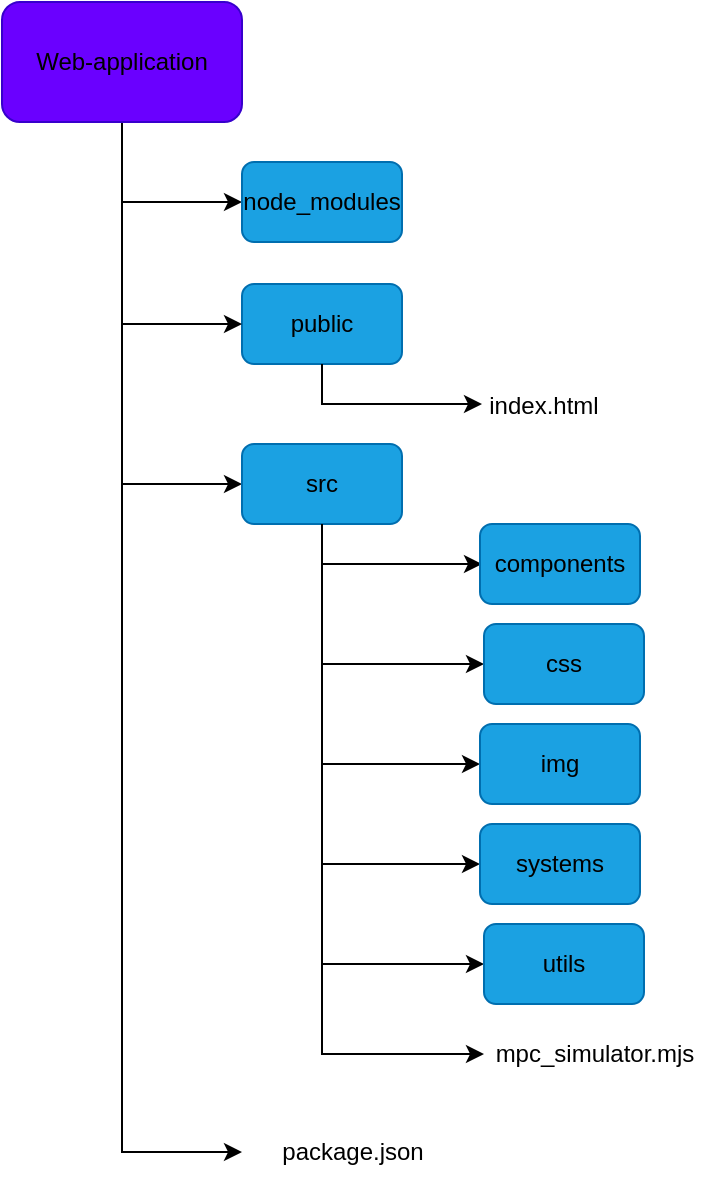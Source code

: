 <mxfile version="21.3.4" type="github">
  <diagram name="Page-1" id="dzSScwYg1bDkqWowjRY6">
    <mxGraphModel dx="1360" dy="915" grid="1" gridSize="10" guides="1" tooltips="1" connect="1" arrows="1" fold="1" page="1" pageScale="1" pageWidth="850" pageHeight="1100" math="0" shadow="0">
      <root>
        <mxCell id="0" />
        <mxCell id="1" parent="0" />
        <mxCell id="tRwjkaypRiieognHgRcq-1" value="&lt;font color=&quot;#000000&quot;&gt;public&lt;/font&gt;" style="rounded=1;whiteSpace=wrap;html=1;fillColor=#1ba1e2;fontColor=#ffffff;strokeColor=#006EAF;" vertex="1" parent="1">
          <mxGeometry x="160" y="221" width="80" height="40" as="geometry" />
        </mxCell>
        <mxCell id="tRwjkaypRiieognHgRcq-2" value="" style="endArrow=classic;html=1;rounded=0;exitX=0.5;exitY=1;exitDx=0;exitDy=0;" edge="1" parent="1" source="tRwjkaypRiieognHgRcq-1">
          <mxGeometry width="50" height="50" relative="1" as="geometry">
            <mxPoint x="310" y="451" as="sourcePoint" />
            <mxPoint x="280" y="281" as="targetPoint" />
            <Array as="points">
              <mxPoint x="200" y="281" />
            </Array>
          </mxGeometry>
        </mxCell>
        <mxCell id="tRwjkaypRiieognHgRcq-3" value="&lt;div&gt;index.html&lt;/div&gt;" style="text;html=1;strokeColor=none;fillColor=none;align=center;verticalAlign=middle;whiteSpace=wrap;rounded=0;" vertex="1" parent="1">
          <mxGeometry x="281" y="267" width="60" height="30" as="geometry" />
        </mxCell>
        <mxCell id="tRwjkaypRiieognHgRcq-5" value="mpc_simulator.mjs" style="text;html=1;strokeColor=none;fillColor=none;align=center;verticalAlign=middle;whiteSpace=wrap;rounded=0;" vertex="1" parent="1">
          <mxGeometry x="281" y="591" width="111" height="30" as="geometry" />
        </mxCell>
        <mxCell id="tRwjkaypRiieognHgRcq-6" style="edgeStyle=orthogonalEdgeStyle;rounded=0;orthogonalLoop=1;jettySize=auto;html=1;exitX=0.5;exitY=1;exitDx=0;exitDy=0;entryX=0;entryY=0.5;entryDx=0;entryDy=0;" edge="1" parent="1" source="tRwjkaypRiieognHgRcq-10" target="tRwjkaypRiieognHgRcq-1">
          <mxGeometry relative="1" as="geometry" />
        </mxCell>
        <mxCell id="tRwjkaypRiieognHgRcq-8" style="edgeStyle=orthogonalEdgeStyle;rounded=0;orthogonalLoop=1;jettySize=auto;html=1;exitX=0.5;exitY=1;exitDx=0;exitDy=0;entryX=0;entryY=0.5;entryDx=0;entryDy=0;" edge="1" parent="1" source="tRwjkaypRiieognHgRcq-10" target="tRwjkaypRiieognHgRcq-14">
          <mxGeometry relative="1" as="geometry" />
        </mxCell>
        <mxCell id="tRwjkaypRiieognHgRcq-34" style="edgeStyle=orthogonalEdgeStyle;rounded=0;orthogonalLoop=1;jettySize=auto;html=1;exitX=0.5;exitY=1;exitDx=0;exitDy=0;entryX=0;entryY=0.5;entryDx=0;entryDy=0;" edge="1" parent="1" source="tRwjkaypRiieognHgRcq-10" target="tRwjkaypRiieognHgRcq-32">
          <mxGeometry relative="1" as="geometry" />
        </mxCell>
        <mxCell id="tRwjkaypRiieognHgRcq-36" style="edgeStyle=orthogonalEdgeStyle;rounded=0;orthogonalLoop=1;jettySize=auto;html=1;exitX=0.5;exitY=1;exitDx=0;exitDy=0;entryX=0;entryY=0.5;entryDx=0;entryDy=0;" edge="1" parent="1" source="tRwjkaypRiieognHgRcq-10" target="tRwjkaypRiieognHgRcq-35">
          <mxGeometry relative="1" as="geometry" />
        </mxCell>
        <mxCell id="tRwjkaypRiieognHgRcq-10" value="&lt;font color=&quot;#000000&quot;&gt;Web-application&lt;br&gt;&lt;/font&gt;" style="rounded=1;whiteSpace=wrap;html=1;fillColor=#6a00ff;fontColor=#ffffff;strokeColor=#3700CC;" vertex="1" parent="1">
          <mxGeometry x="40" y="80" width="120" height="60" as="geometry" />
        </mxCell>
        <mxCell id="tRwjkaypRiieognHgRcq-27" style="edgeStyle=orthogonalEdgeStyle;rounded=0;orthogonalLoop=1;jettySize=auto;html=1;exitX=0.5;exitY=1;exitDx=0;exitDy=0;entryX=0;entryY=0.5;entryDx=0;entryDy=0;" edge="1" parent="1" source="tRwjkaypRiieognHgRcq-14" target="tRwjkaypRiieognHgRcq-23">
          <mxGeometry relative="1" as="geometry" />
        </mxCell>
        <mxCell id="tRwjkaypRiieognHgRcq-28" style="edgeStyle=orthogonalEdgeStyle;rounded=0;orthogonalLoop=1;jettySize=auto;html=1;exitX=0.5;exitY=1;exitDx=0;exitDy=0;entryX=0;entryY=0.5;entryDx=0;entryDy=0;" edge="1" parent="1" source="tRwjkaypRiieognHgRcq-14" target="tRwjkaypRiieognHgRcq-24">
          <mxGeometry relative="1" as="geometry" />
        </mxCell>
        <mxCell id="tRwjkaypRiieognHgRcq-29" style="edgeStyle=orthogonalEdgeStyle;rounded=0;orthogonalLoop=1;jettySize=auto;html=1;exitX=0.5;exitY=1;exitDx=0;exitDy=0;entryX=0;entryY=0.5;entryDx=0;entryDy=0;" edge="1" parent="1" source="tRwjkaypRiieognHgRcq-14" target="tRwjkaypRiieognHgRcq-25">
          <mxGeometry relative="1" as="geometry" />
        </mxCell>
        <mxCell id="tRwjkaypRiieognHgRcq-30" style="edgeStyle=orthogonalEdgeStyle;rounded=0;orthogonalLoop=1;jettySize=auto;html=1;exitX=0.5;exitY=1;exitDx=0;exitDy=0;entryX=0;entryY=0.5;entryDx=0;entryDy=0;" edge="1" parent="1" source="tRwjkaypRiieognHgRcq-14" target="tRwjkaypRiieognHgRcq-26">
          <mxGeometry relative="1" as="geometry" />
        </mxCell>
        <mxCell id="tRwjkaypRiieognHgRcq-31" style="edgeStyle=orthogonalEdgeStyle;rounded=0;orthogonalLoop=1;jettySize=auto;html=1;exitX=0.5;exitY=1;exitDx=0;exitDy=0;entryX=0;entryY=0.5;entryDx=0;entryDy=0;" edge="1" parent="1" source="tRwjkaypRiieognHgRcq-14" target="tRwjkaypRiieognHgRcq-5">
          <mxGeometry relative="1" as="geometry" />
        </mxCell>
        <mxCell id="tRwjkaypRiieognHgRcq-14" value="&lt;font color=&quot;#000000&quot;&gt;src&lt;/font&gt;" style="rounded=1;whiteSpace=wrap;html=1;fillColor=#1ba1e2;fontColor=#ffffff;strokeColor=#006EAF;" vertex="1" parent="1">
          <mxGeometry x="160" y="301" width="80" height="40" as="geometry" />
        </mxCell>
        <mxCell id="tRwjkaypRiieognHgRcq-15" value="" style="endArrow=classic;html=1;rounded=0;exitX=0.5;exitY=1;exitDx=0;exitDy=0;" edge="1" parent="1" source="tRwjkaypRiieognHgRcq-14">
          <mxGeometry width="50" height="50" relative="1" as="geometry">
            <mxPoint x="310" y="531" as="sourcePoint" />
            <mxPoint x="280" y="361" as="targetPoint" />
            <Array as="points">
              <mxPoint x="200" y="361" />
            </Array>
          </mxGeometry>
        </mxCell>
        <mxCell id="tRwjkaypRiieognHgRcq-22" value="&lt;font color=&quot;#000000&quot;&gt;components&lt;br&gt;&lt;/font&gt;" style="rounded=1;whiteSpace=wrap;html=1;fillColor=#1ba1e2;fontColor=#ffffff;strokeColor=#006EAF;" vertex="1" parent="1">
          <mxGeometry x="279" y="341" width="80" height="40" as="geometry" />
        </mxCell>
        <mxCell id="tRwjkaypRiieognHgRcq-23" value="&lt;font color=&quot;#000000&quot;&gt;css&lt;/font&gt;" style="rounded=1;whiteSpace=wrap;html=1;fillColor=#1ba1e2;fontColor=#ffffff;strokeColor=#006EAF;" vertex="1" parent="1">
          <mxGeometry x="281" y="391" width="80" height="40" as="geometry" />
        </mxCell>
        <mxCell id="tRwjkaypRiieognHgRcq-24" value="&lt;font color=&quot;#000000&quot;&gt;img&lt;/font&gt;" style="rounded=1;whiteSpace=wrap;html=1;fillColor=#1ba1e2;fontColor=#ffffff;strokeColor=#006EAF;" vertex="1" parent="1">
          <mxGeometry x="279" y="441" width="80" height="40" as="geometry" />
        </mxCell>
        <mxCell id="tRwjkaypRiieognHgRcq-25" value="&lt;font color=&quot;#000000&quot;&gt;systems&lt;/font&gt;" style="rounded=1;whiteSpace=wrap;html=1;fillColor=#1ba1e2;fontColor=#ffffff;strokeColor=#006EAF;" vertex="1" parent="1">
          <mxGeometry x="279" y="491" width="80" height="40" as="geometry" />
        </mxCell>
        <mxCell id="tRwjkaypRiieognHgRcq-26" value="&lt;font color=&quot;#000000&quot;&gt;utils&lt;br&gt;&lt;/font&gt;" style="rounded=1;whiteSpace=wrap;html=1;fillColor=#1ba1e2;fontColor=#ffffff;strokeColor=#006EAF;" vertex="1" parent="1">
          <mxGeometry x="281" y="541" width="80" height="40" as="geometry" />
        </mxCell>
        <mxCell id="tRwjkaypRiieognHgRcq-32" value="&lt;font color=&quot;#000000&quot;&gt;node_modules&lt;/font&gt;" style="rounded=1;whiteSpace=wrap;html=1;fillColor=#1ba1e2;fontColor=#ffffff;strokeColor=#006EAF;" vertex="1" parent="1">
          <mxGeometry x="160" y="160" width="80" height="40" as="geometry" />
        </mxCell>
        <mxCell id="tRwjkaypRiieognHgRcq-35" value="package.json" style="text;html=1;strokeColor=none;fillColor=none;align=center;verticalAlign=middle;whiteSpace=wrap;rounded=0;" vertex="1" parent="1">
          <mxGeometry x="160" y="640" width="111" height="30" as="geometry" />
        </mxCell>
      </root>
    </mxGraphModel>
  </diagram>
</mxfile>
